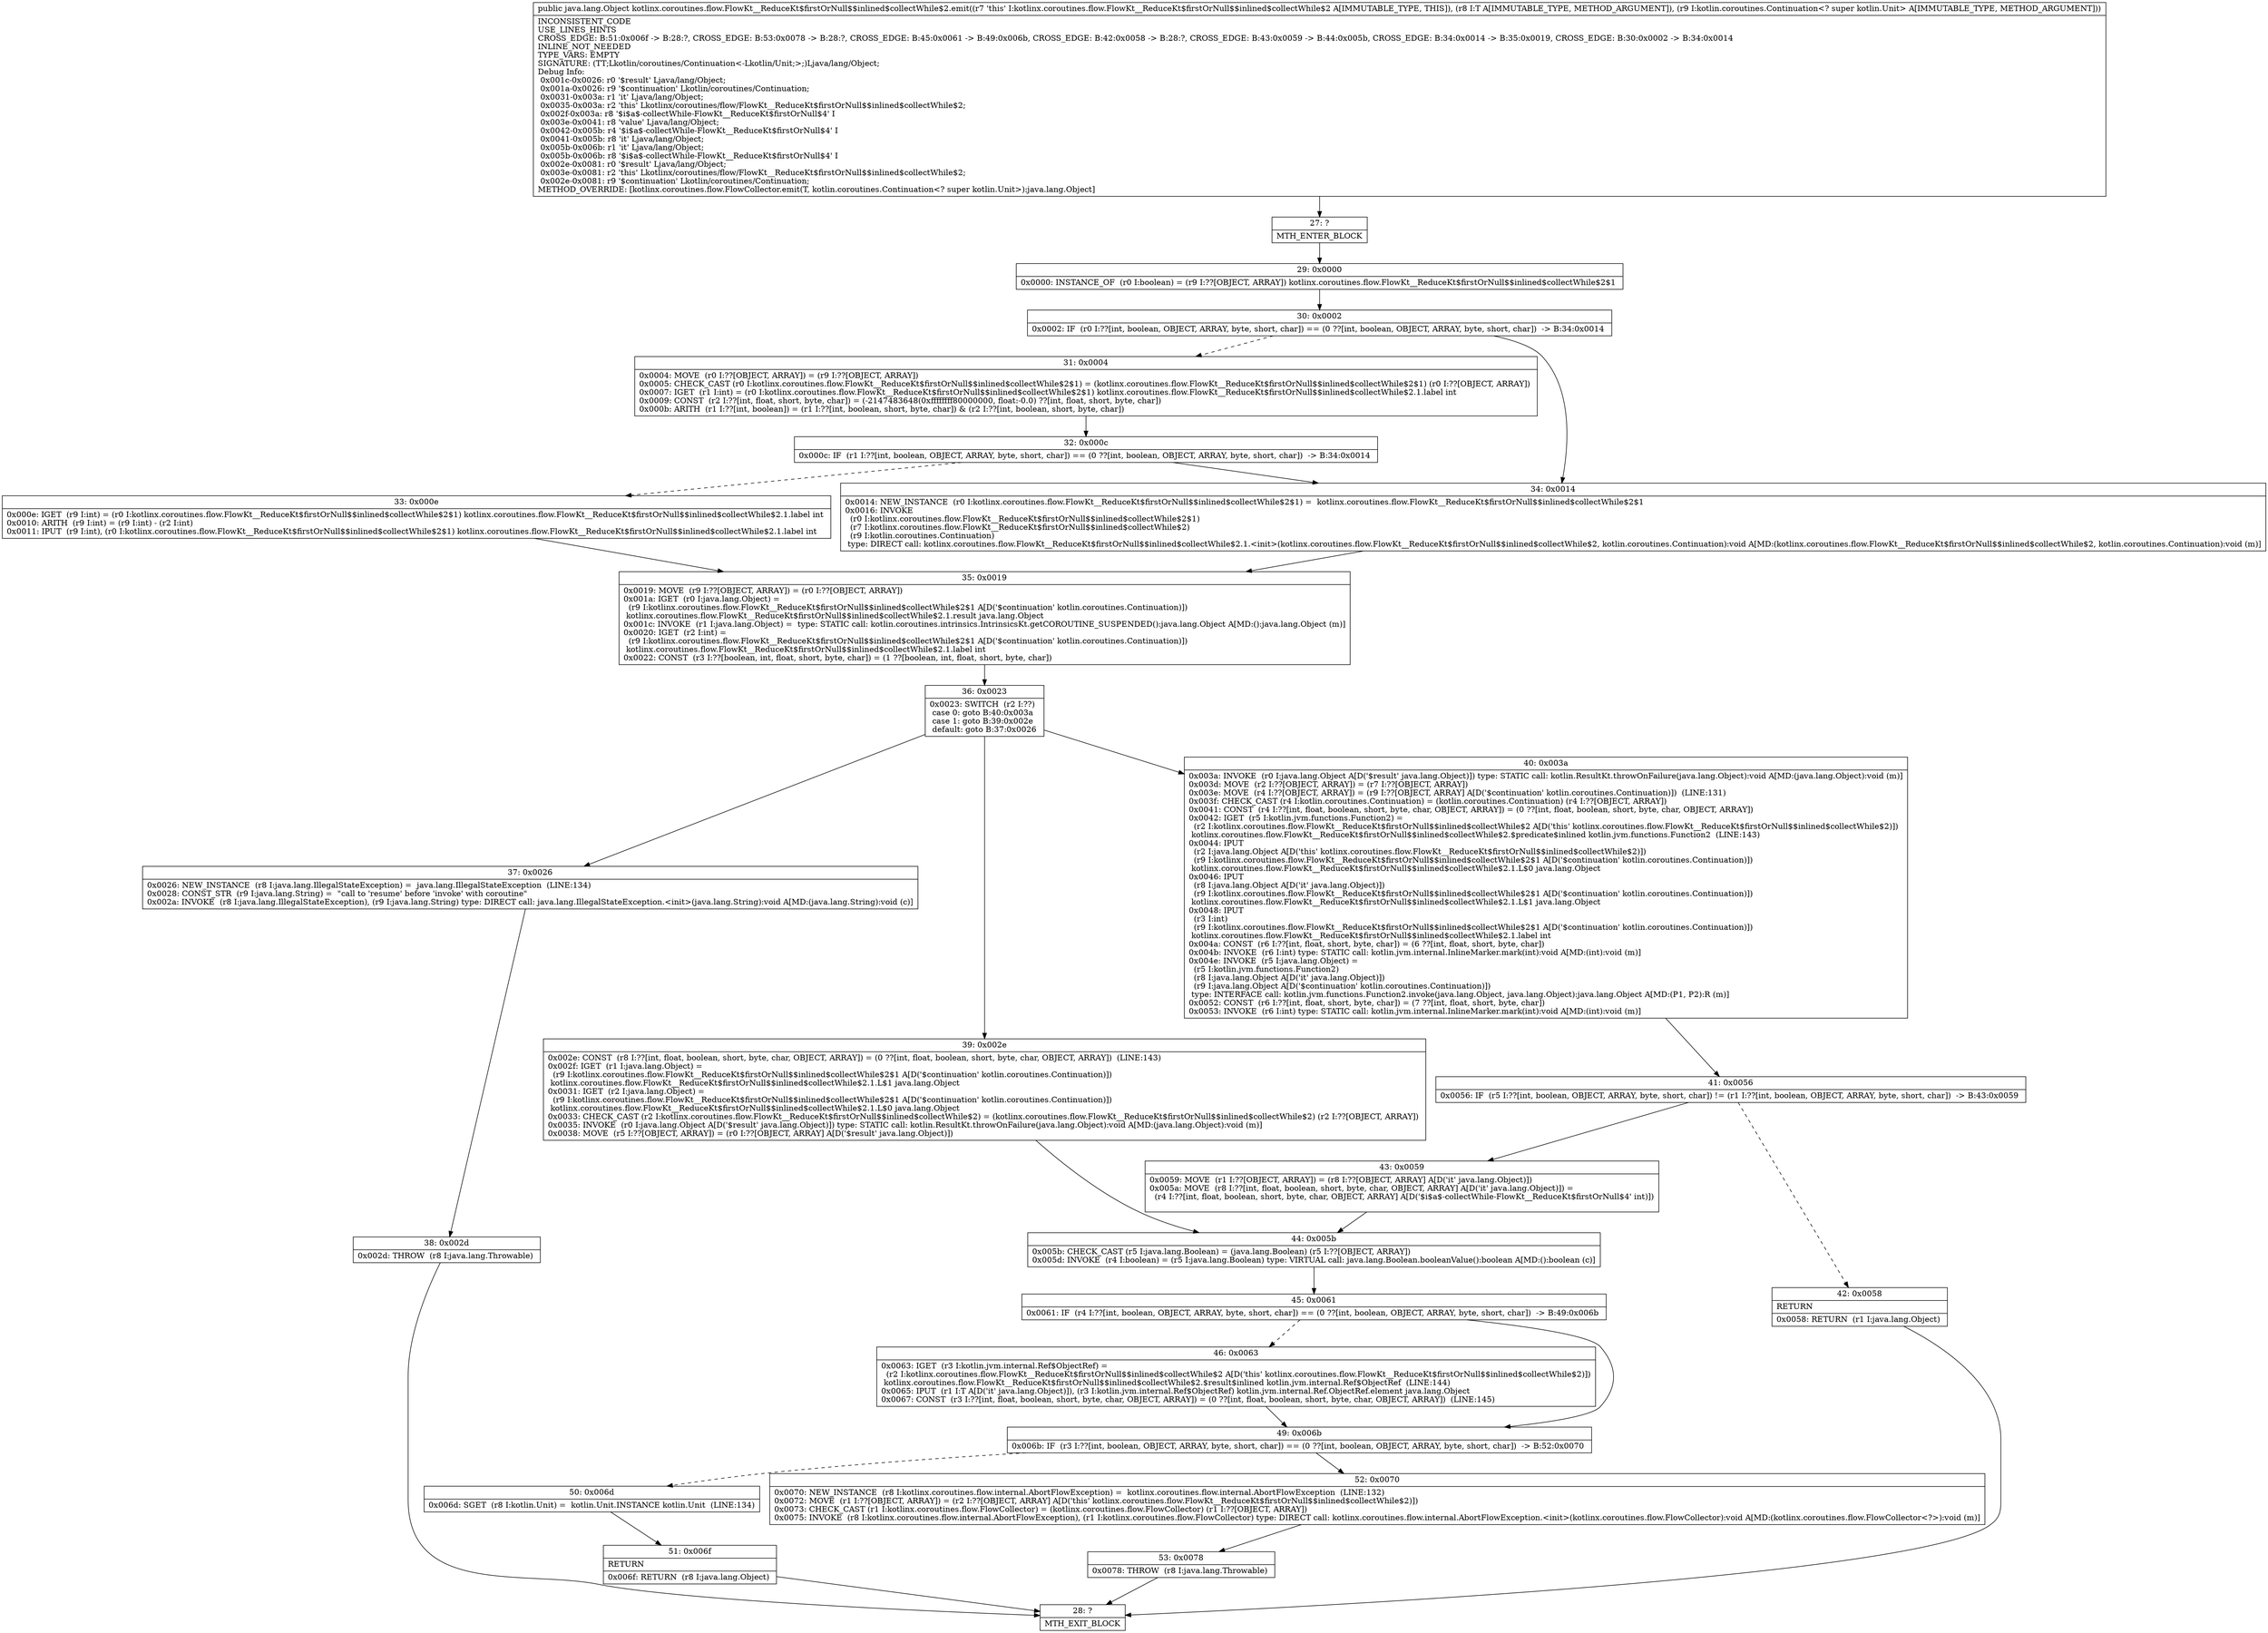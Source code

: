 digraph "CFG forkotlinx.coroutines.flow.FlowKt__ReduceKt$firstOrNull$$inlined$collectWhile$2.emit(Ljava\/lang\/Object;Lkotlin\/coroutines\/Continuation;)Ljava\/lang\/Object;" {
Node_27 [shape=record,label="{27\:\ ?|MTH_ENTER_BLOCK\l}"];
Node_29 [shape=record,label="{29\:\ 0x0000|0x0000: INSTANCE_OF  (r0 I:boolean) = (r9 I:??[OBJECT, ARRAY]) kotlinx.coroutines.flow.FlowKt__ReduceKt$firstOrNull$$inlined$collectWhile$2$1 \l}"];
Node_30 [shape=record,label="{30\:\ 0x0002|0x0002: IF  (r0 I:??[int, boolean, OBJECT, ARRAY, byte, short, char]) == (0 ??[int, boolean, OBJECT, ARRAY, byte, short, char])  \-\> B:34:0x0014 \l}"];
Node_31 [shape=record,label="{31\:\ 0x0004|0x0004: MOVE  (r0 I:??[OBJECT, ARRAY]) = (r9 I:??[OBJECT, ARRAY]) \l0x0005: CHECK_CAST (r0 I:kotlinx.coroutines.flow.FlowKt__ReduceKt$firstOrNull$$inlined$collectWhile$2$1) = (kotlinx.coroutines.flow.FlowKt__ReduceKt$firstOrNull$$inlined$collectWhile$2$1) (r0 I:??[OBJECT, ARRAY]) \l0x0007: IGET  (r1 I:int) = (r0 I:kotlinx.coroutines.flow.FlowKt__ReduceKt$firstOrNull$$inlined$collectWhile$2$1) kotlinx.coroutines.flow.FlowKt__ReduceKt$firstOrNull$$inlined$collectWhile$2.1.label int \l0x0009: CONST  (r2 I:??[int, float, short, byte, char]) = (\-2147483648(0xffffffff80000000, float:\-0.0) ??[int, float, short, byte, char]) \l0x000b: ARITH  (r1 I:??[int, boolean]) = (r1 I:??[int, boolean, short, byte, char]) & (r2 I:??[int, boolean, short, byte, char]) \l}"];
Node_32 [shape=record,label="{32\:\ 0x000c|0x000c: IF  (r1 I:??[int, boolean, OBJECT, ARRAY, byte, short, char]) == (0 ??[int, boolean, OBJECT, ARRAY, byte, short, char])  \-\> B:34:0x0014 \l}"];
Node_33 [shape=record,label="{33\:\ 0x000e|0x000e: IGET  (r9 I:int) = (r0 I:kotlinx.coroutines.flow.FlowKt__ReduceKt$firstOrNull$$inlined$collectWhile$2$1) kotlinx.coroutines.flow.FlowKt__ReduceKt$firstOrNull$$inlined$collectWhile$2.1.label int \l0x0010: ARITH  (r9 I:int) = (r9 I:int) \- (r2 I:int) \l0x0011: IPUT  (r9 I:int), (r0 I:kotlinx.coroutines.flow.FlowKt__ReduceKt$firstOrNull$$inlined$collectWhile$2$1) kotlinx.coroutines.flow.FlowKt__ReduceKt$firstOrNull$$inlined$collectWhile$2.1.label int \l}"];
Node_35 [shape=record,label="{35\:\ 0x0019|0x0019: MOVE  (r9 I:??[OBJECT, ARRAY]) = (r0 I:??[OBJECT, ARRAY]) \l0x001a: IGET  (r0 I:java.lang.Object) = \l  (r9 I:kotlinx.coroutines.flow.FlowKt__ReduceKt$firstOrNull$$inlined$collectWhile$2$1 A[D('$continuation' kotlin.coroutines.Continuation)])\l kotlinx.coroutines.flow.FlowKt__ReduceKt$firstOrNull$$inlined$collectWhile$2.1.result java.lang.Object \l0x001c: INVOKE  (r1 I:java.lang.Object) =  type: STATIC call: kotlin.coroutines.intrinsics.IntrinsicsKt.getCOROUTINE_SUSPENDED():java.lang.Object A[MD:():java.lang.Object (m)]\l0x0020: IGET  (r2 I:int) = \l  (r9 I:kotlinx.coroutines.flow.FlowKt__ReduceKt$firstOrNull$$inlined$collectWhile$2$1 A[D('$continuation' kotlin.coroutines.Continuation)])\l kotlinx.coroutines.flow.FlowKt__ReduceKt$firstOrNull$$inlined$collectWhile$2.1.label int \l0x0022: CONST  (r3 I:??[boolean, int, float, short, byte, char]) = (1 ??[boolean, int, float, short, byte, char]) \l}"];
Node_36 [shape=record,label="{36\:\ 0x0023|0x0023: SWITCH  (r2 I:??)\l case 0: goto B:40:0x003a\l case 1: goto B:39:0x002e\l default: goto B:37:0x0026 \l}"];
Node_37 [shape=record,label="{37\:\ 0x0026|0x0026: NEW_INSTANCE  (r8 I:java.lang.IllegalStateException) =  java.lang.IllegalStateException  (LINE:134)\l0x0028: CONST_STR  (r9 I:java.lang.String) =  \"call to 'resume' before 'invoke' with coroutine\" \l0x002a: INVOKE  (r8 I:java.lang.IllegalStateException), (r9 I:java.lang.String) type: DIRECT call: java.lang.IllegalStateException.\<init\>(java.lang.String):void A[MD:(java.lang.String):void (c)]\l}"];
Node_38 [shape=record,label="{38\:\ 0x002d|0x002d: THROW  (r8 I:java.lang.Throwable) \l}"];
Node_28 [shape=record,label="{28\:\ ?|MTH_EXIT_BLOCK\l}"];
Node_39 [shape=record,label="{39\:\ 0x002e|0x002e: CONST  (r8 I:??[int, float, boolean, short, byte, char, OBJECT, ARRAY]) = (0 ??[int, float, boolean, short, byte, char, OBJECT, ARRAY])  (LINE:143)\l0x002f: IGET  (r1 I:java.lang.Object) = \l  (r9 I:kotlinx.coroutines.flow.FlowKt__ReduceKt$firstOrNull$$inlined$collectWhile$2$1 A[D('$continuation' kotlin.coroutines.Continuation)])\l kotlinx.coroutines.flow.FlowKt__ReduceKt$firstOrNull$$inlined$collectWhile$2.1.L$1 java.lang.Object \l0x0031: IGET  (r2 I:java.lang.Object) = \l  (r9 I:kotlinx.coroutines.flow.FlowKt__ReduceKt$firstOrNull$$inlined$collectWhile$2$1 A[D('$continuation' kotlin.coroutines.Continuation)])\l kotlinx.coroutines.flow.FlowKt__ReduceKt$firstOrNull$$inlined$collectWhile$2.1.L$0 java.lang.Object \l0x0033: CHECK_CAST (r2 I:kotlinx.coroutines.flow.FlowKt__ReduceKt$firstOrNull$$inlined$collectWhile$2) = (kotlinx.coroutines.flow.FlowKt__ReduceKt$firstOrNull$$inlined$collectWhile$2) (r2 I:??[OBJECT, ARRAY]) \l0x0035: INVOKE  (r0 I:java.lang.Object A[D('$result' java.lang.Object)]) type: STATIC call: kotlin.ResultKt.throwOnFailure(java.lang.Object):void A[MD:(java.lang.Object):void (m)]\l0x0038: MOVE  (r5 I:??[OBJECT, ARRAY]) = (r0 I:??[OBJECT, ARRAY] A[D('$result' java.lang.Object)]) \l}"];
Node_44 [shape=record,label="{44\:\ 0x005b|0x005b: CHECK_CAST (r5 I:java.lang.Boolean) = (java.lang.Boolean) (r5 I:??[OBJECT, ARRAY]) \l0x005d: INVOKE  (r4 I:boolean) = (r5 I:java.lang.Boolean) type: VIRTUAL call: java.lang.Boolean.booleanValue():boolean A[MD:():boolean (c)]\l}"];
Node_45 [shape=record,label="{45\:\ 0x0061|0x0061: IF  (r4 I:??[int, boolean, OBJECT, ARRAY, byte, short, char]) == (0 ??[int, boolean, OBJECT, ARRAY, byte, short, char])  \-\> B:49:0x006b \l}"];
Node_46 [shape=record,label="{46\:\ 0x0063|0x0063: IGET  (r3 I:kotlin.jvm.internal.Ref$ObjectRef) = \l  (r2 I:kotlinx.coroutines.flow.FlowKt__ReduceKt$firstOrNull$$inlined$collectWhile$2 A[D('this' kotlinx.coroutines.flow.FlowKt__ReduceKt$firstOrNull$$inlined$collectWhile$2)])\l kotlinx.coroutines.flow.FlowKt__ReduceKt$firstOrNull$$inlined$collectWhile$2.$result$inlined kotlin.jvm.internal.Ref$ObjectRef  (LINE:144)\l0x0065: IPUT  (r1 I:T A[D('it' java.lang.Object)]), (r3 I:kotlin.jvm.internal.Ref$ObjectRef) kotlin.jvm.internal.Ref.ObjectRef.element java.lang.Object \l0x0067: CONST  (r3 I:??[int, float, boolean, short, byte, char, OBJECT, ARRAY]) = (0 ??[int, float, boolean, short, byte, char, OBJECT, ARRAY])  (LINE:145)\l}"];
Node_49 [shape=record,label="{49\:\ 0x006b|0x006b: IF  (r3 I:??[int, boolean, OBJECT, ARRAY, byte, short, char]) == (0 ??[int, boolean, OBJECT, ARRAY, byte, short, char])  \-\> B:52:0x0070 \l}"];
Node_50 [shape=record,label="{50\:\ 0x006d|0x006d: SGET  (r8 I:kotlin.Unit) =  kotlin.Unit.INSTANCE kotlin.Unit  (LINE:134)\l}"];
Node_51 [shape=record,label="{51\:\ 0x006f|RETURN\l|0x006f: RETURN  (r8 I:java.lang.Object) \l}"];
Node_52 [shape=record,label="{52\:\ 0x0070|0x0070: NEW_INSTANCE  (r8 I:kotlinx.coroutines.flow.internal.AbortFlowException) =  kotlinx.coroutines.flow.internal.AbortFlowException  (LINE:132)\l0x0072: MOVE  (r1 I:??[OBJECT, ARRAY]) = (r2 I:??[OBJECT, ARRAY] A[D('this' kotlinx.coroutines.flow.FlowKt__ReduceKt$firstOrNull$$inlined$collectWhile$2)]) \l0x0073: CHECK_CAST (r1 I:kotlinx.coroutines.flow.FlowCollector) = (kotlinx.coroutines.flow.FlowCollector) (r1 I:??[OBJECT, ARRAY]) \l0x0075: INVOKE  (r8 I:kotlinx.coroutines.flow.internal.AbortFlowException), (r1 I:kotlinx.coroutines.flow.FlowCollector) type: DIRECT call: kotlinx.coroutines.flow.internal.AbortFlowException.\<init\>(kotlinx.coroutines.flow.FlowCollector):void A[MD:(kotlinx.coroutines.flow.FlowCollector\<?\>):void (m)]\l}"];
Node_53 [shape=record,label="{53\:\ 0x0078|0x0078: THROW  (r8 I:java.lang.Throwable) \l}"];
Node_40 [shape=record,label="{40\:\ 0x003a|0x003a: INVOKE  (r0 I:java.lang.Object A[D('$result' java.lang.Object)]) type: STATIC call: kotlin.ResultKt.throwOnFailure(java.lang.Object):void A[MD:(java.lang.Object):void (m)]\l0x003d: MOVE  (r2 I:??[OBJECT, ARRAY]) = (r7 I:??[OBJECT, ARRAY]) \l0x003e: MOVE  (r4 I:??[OBJECT, ARRAY]) = (r9 I:??[OBJECT, ARRAY] A[D('$continuation' kotlin.coroutines.Continuation)])  (LINE:131)\l0x003f: CHECK_CAST (r4 I:kotlin.coroutines.Continuation) = (kotlin.coroutines.Continuation) (r4 I:??[OBJECT, ARRAY]) \l0x0041: CONST  (r4 I:??[int, float, boolean, short, byte, char, OBJECT, ARRAY]) = (0 ??[int, float, boolean, short, byte, char, OBJECT, ARRAY]) \l0x0042: IGET  (r5 I:kotlin.jvm.functions.Function2) = \l  (r2 I:kotlinx.coroutines.flow.FlowKt__ReduceKt$firstOrNull$$inlined$collectWhile$2 A[D('this' kotlinx.coroutines.flow.FlowKt__ReduceKt$firstOrNull$$inlined$collectWhile$2)])\l kotlinx.coroutines.flow.FlowKt__ReduceKt$firstOrNull$$inlined$collectWhile$2.$predicate$inlined kotlin.jvm.functions.Function2  (LINE:143)\l0x0044: IPUT  \l  (r2 I:java.lang.Object A[D('this' kotlinx.coroutines.flow.FlowKt__ReduceKt$firstOrNull$$inlined$collectWhile$2)])\l  (r9 I:kotlinx.coroutines.flow.FlowKt__ReduceKt$firstOrNull$$inlined$collectWhile$2$1 A[D('$continuation' kotlin.coroutines.Continuation)])\l kotlinx.coroutines.flow.FlowKt__ReduceKt$firstOrNull$$inlined$collectWhile$2.1.L$0 java.lang.Object \l0x0046: IPUT  \l  (r8 I:java.lang.Object A[D('it' java.lang.Object)])\l  (r9 I:kotlinx.coroutines.flow.FlowKt__ReduceKt$firstOrNull$$inlined$collectWhile$2$1 A[D('$continuation' kotlin.coroutines.Continuation)])\l kotlinx.coroutines.flow.FlowKt__ReduceKt$firstOrNull$$inlined$collectWhile$2.1.L$1 java.lang.Object \l0x0048: IPUT  \l  (r3 I:int)\l  (r9 I:kotlinx.coroutines.flow.FlowKt__ReduceKt$firstOrNull$$inlined$collectWhile$2$1 A[D('$continuation' kotlin.coroutines.Continuation)])\l kotlinx.coroutines.flow.FlowKt__ReduceKt$firstOrNull$$inlined$collectWhile$2.1.label int \l0x004a: CONST  (r6 I:??[int, float, short, byte, char]) = (6 ??[int, float, short, byte, char]) \l0x004b: INVOKE  (r6 I:int) type: STATIC call: kotlin.jvm.internal.InlineMarker.mark(int):void A[MD:(int):void (m)]\l0x004e: INVOKE  (r5 I:java.lang.Object) = \l  (r5 I:kotlin.jvm.functions.Function2)\l  (r8 I:java.lang.Object A[D('it' java.lang.Object)])\l  (r9 I:java.lang.Object A[D('$continuation' kotlin.coroutines.Continuation)])\l type: INTERFACE call: kotlin.jvm.functions.Function2.invoke(java.lang.Object, java.lang.Object):java.lang.Object A[MD:(P1, P2):R (m)]\l0x0052: CONST  (r6 I:??[int, float, short, byte, char]) = (7 ??[int, float, short, byte, char]) \l0x0053: INVOKE  (r6 I:int) type: STATIC call: kotlin.jvm.internal.InlineMarker.mark(int):void A[MD:(int):void (m)]\l}"];
Node_41 [shape=record,label="{41\:\ 0x0056|0x0056: IF  (r5 I:??[int, boolean, OBJECT, ARRAY, byte, short, char]) != (r1 I:??[int, boolean, OBJECT, ARRAY, byte, short, char])  \-\> B:43:0x0059 \l}"];
Node_42 [shape=record,label="{42\:\ 0x0058|RETURN\l|0x0058: RETURN  (r1 I:java.lang.Object) \l}"];
Node_43 [shape=record,label="{43\:\ 0x0059|0x0059: MOVE  (r1 I:??[OBJECT, ARRAY]) = (r8 I:??[OBJECT, ARRAY] A[D('it' java.lang.Object)]) \l0x005a: MOVE  (r8 I:??[int, float, boolean, short, byte, char, OBJECT, ARRAY] A[D('it' java.lang.Object)]) = \l  (r4 I:??[int, float, boolean, short, byte, char, OBJECT, ARRAY] A[D('$i$a$\-collectWhile\-FlowKt__ReduceKt$firstOrNull$4' int)])\l \l}"];
Node_34 [shape=record,label="{34\:\ 0x0014|0x0014: NEW_INSTANCE  (r0 I:kotlinx.coroutines.flow.FlowKt__ReduceKt$firstOrNull$$inlined$collectWhile$2$1) =  kotlinx.coroutines.flow.FlowKt__ReduceKt$firstOrNull$$inlined$collectWhile$2$1 \l0x0016: INVOKE  \l  (r0 I:kotlinx.coroutines.flow.FlowKt__ReduceKt$firstOrNull$$inlined$collectWhile$2$1)\l  (r7 I:kotlinx.coroutines.flow.FlowKt__ReduceKt$firstOrNull$$inlined$collectWhile$2)\l  (r9 I:kotlin.coroutines.Continuation)\l type: DIRECT call: kotlinx.coroutines.flow.FlowKt__ReduceKt$firstOrNull$$inlined$collectWhile$2.1.\<init\>(kotlinx.coroutines.flow.FlowKt__ReduceKt$firstOrNull$$inlined$collectWhile$2, kotlin.coroutines.Continuation):void A[MD:(kotlinx.coroutines.flow.FlowKt__ReduceKt$firstOrNull$$inlined$collectWhile$2, kotlin.coroutines.Continuation):void (m)]\l}"];
MethodNode[shape=record,label="{public java.lang.Object kotlinx.coroutines.flow.FlowKt__ReduceKt$firstOrNull$$inlined$collectWhile$2.emit((r7 'this' I:kotlinx.coroutines.flow.FlowKt__ReduceKt$firstOrNull$$inlined$collectWhile$2 A[IMMUTABLE_TYPE, THIS]), (r8 I:T A[IMMUTABLE_TYPE, METHOD_ARGUMENT]), (r9 I:kotlin.coroutines.Continuation\<? super kotlin.Unit\> A[IMMUTABLE_TYPE, METHOD_ARGUMENT]))  | INCONSISTENT_CODE\lUSE_LINES_HINTS\lCROSS_EDGE: B:51:0x006f \-\> B:28:?, CROSS_EDGE: B:53:0x0078 \-\> B:28:?, CROSS_EDGE: B:45:0x0061 \-\> B:49:0x006b, CROSS_EDGE: B:42:0x0058 \-\> B:28:?, CROSS_EDGE: B:43:0x0059 \-\> B:44:0x005b, CROSS_EDGE: B:34:0x0014 \-\> B:35:0x0019, CROSS_EDGE: B:30:0x0002 \-\> B:34:0x0014\lINLINE_NOT_NEEDED\lTYPE_VARS: EMPTY\lSIGNATURE: (TT;Lkotlin\/coroutines\/Continuation\<\-Lkotlin\/Unit;\>;)Ljava\/lang\/Object;\lDebug Info:\l  0x001c\-0x0026: r0 '$result' Ljava\/lang\/Object;\l  0x001a\-0x0026: r9 '$continuation' Lkotlin\/coroutines\/Continuation;\l  0x0031\-0x003a: r1 'it' Ljava\/lang\/Object;\l  0x0035\-0x003a: r2 'this' Lkotlinx\/coroutines\/flow\/FlowKt__ReduceKt$firstOrNull$$inlined$collectWhile$2;\l  0x002f\-0x003a: r8 '$i$a$\-collectWhile\-FlowKt__ReduceKt$firstOrNull$4' I\l  0x003e\-0x0041: r8 'value' Ljava\/lang\/Object;\l  0x0042\-0x005b: r4 '$i$a$\-collectWhile\-FlowKt__ReduceKt$firstOrNull$4' I\l  0x0041\-0x005b: r8 'it' Ljava\/lang\/Object;\l  0x005b\-0x006b: r1 'it' Ljava\/lang\/Object;\l  0x005b\-0x006b: r8 '$i$a$\-collectWhile\-FlowKt__ReduceKt$firstOrNull$4' I\l  0x002e\-0x0081: r0 '$result' Ljava\/lang\/Object;\l  0x003e\-0x0081: r2 'this' Lkotlinx\/coroutines\/flow\/FlowKt__ReduceKt$firstOrNull$$inlined$collectWhile$2;\l  0x002e\-0x0081: r9 '$continuation' Lkotlin\/coroutines\/Continuation;\lMETHOD_OVERRIDE: [kotlinx.coroutines.flow.FlowCollector.emit(T, kotlin.coroutines.Continuation\<? super kotlin.Unit\>):java.lang.Object]\l}"];
MethodNode -> Node_27;Node_27 -> Node_29;
Node_29 -> Node_30;
Node_30 -> Node_31[style=dashed];
Node_30 -> Node_34;
Node_31 -> Node_32;
Node_32 -> Node_33[style=dashed];
Node_32 -> Node_34;
Node_33 -> Node_35;
Node_35 -> Node_36;
Node_36 -> Node_37;
Node_36 -> Node_39;
Node_36 -> Node_40;
Node_37 -> Node_38;
Node_38 -> Node_28;
Node_39 -> Node_44;
Node_44 -> Node_45;
Node_45 -> Node_46[style=dashed];
Node_45 -> Node_49;
Node_46 -> Node_49;
Node_49 -> Node_50[style=dashed];
Node_49 -> Node_52;
Node_50 -> Node_51;
Node_51 -> Node_28;
Node_52 -> Node_53;
Node_53 -> Node_28;
Node_40 -> Node_41;
Node_41 -> Node_42[style=dashed];
Node_41 -> Node_43;
Node_42 -> Node_28;
Node_43 -> Node_44;
Node_34 -> Node_35;
}

